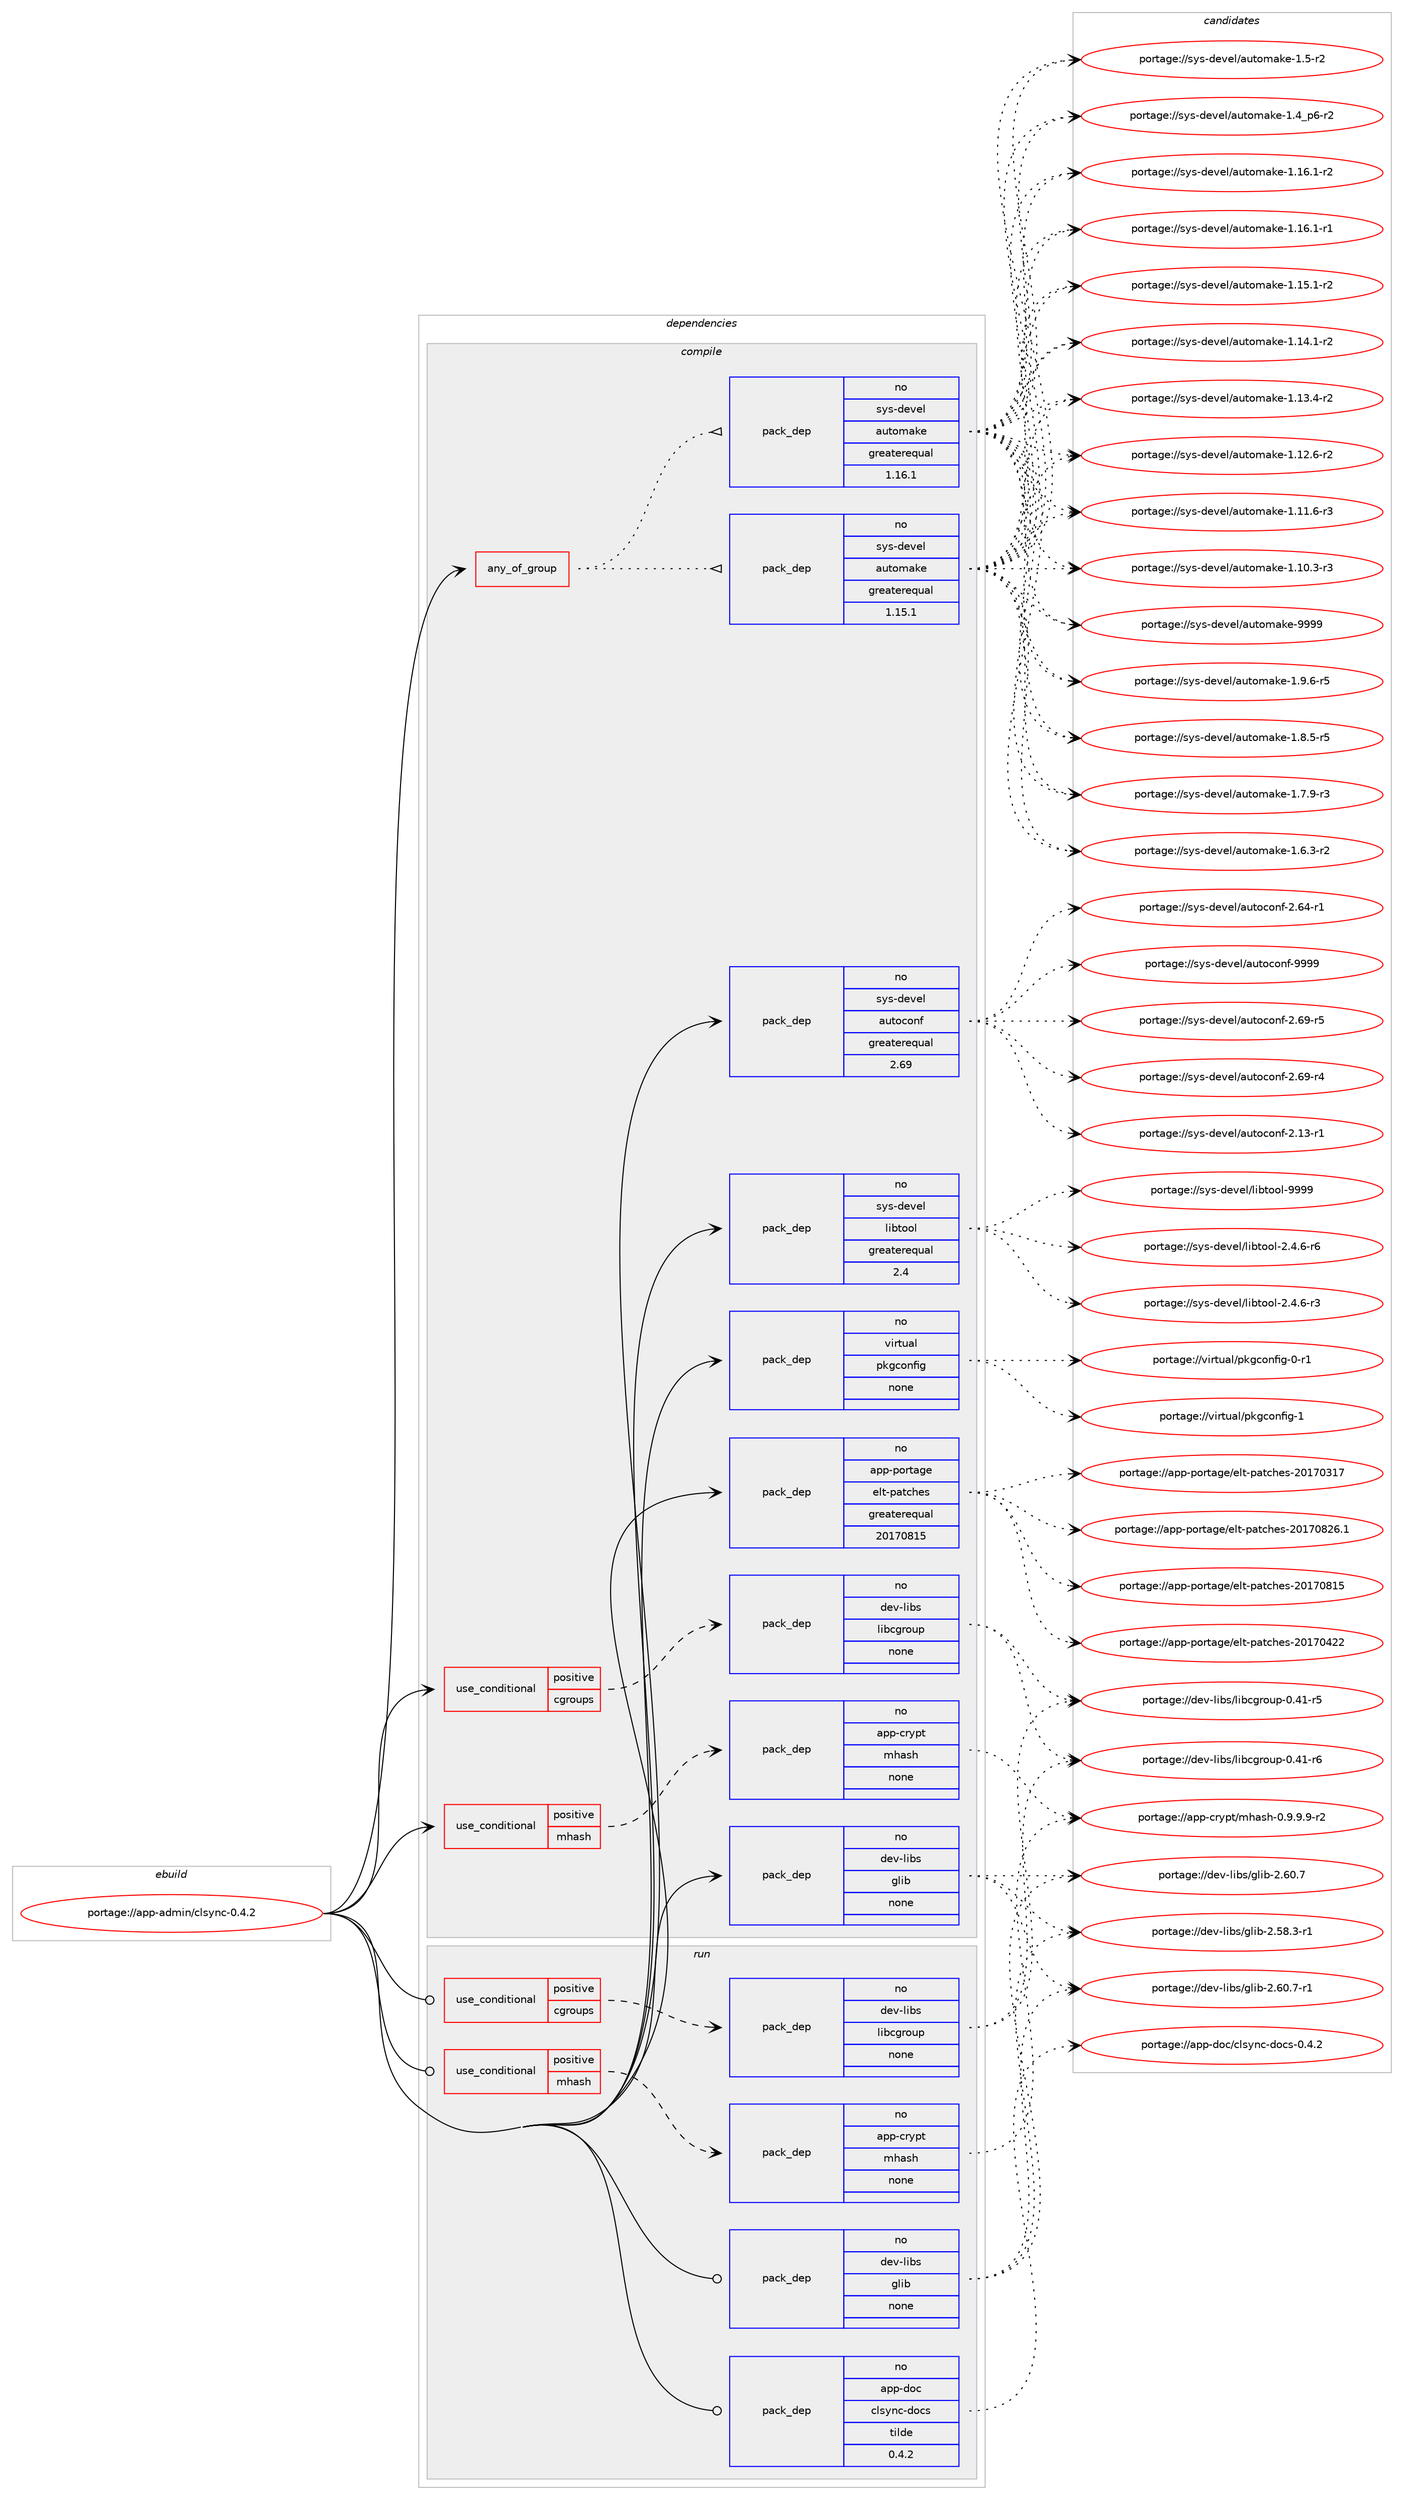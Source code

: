 digraph prolog {

# *************
# Graph options
# *************

newrank=true;
concentrate=true;
compound=true;
graph [rankdir=LR,fontname=Helvetica,fontsize=10,ranksep=1.5];#, ranksep=2.5, nodesep=0.2];
edge  [arrowhead=vee];
node  [fontname=Helvetica,fontsize=10];

# **********
# The ebuild
# **********

subgraph cluster_leftcol {
color=gray;
label=<<i>ebuild</i>>;
id [label="portage://app-admin/clsync-0.4.2", color=red, width=4, href="../app-admin/clsync-0.4.2.svg"];
}

# ****************
# The dependencies
# ****************

subgraph cluster_midcol {
color=gray;
label=<<i>dependencies</i>>;
subgraph cluster_compile {
fillcolor="#eeeeee";
style=filled;
label=<<i>compile</i>>;
subgraph any8476 {
dependency657785 [label=<<TABLE BORDER="0" CELLBORDER="1" CELLSPACING="0" CELLPADDING="4"><TR><TD CELLPADDING="10">any_of_group</TD></TR></TABLE>>, shape=none, color=red];subgraph pack493400 {
dependency657786 [label=<<TABLE BORDER="0" CELLBORDER="1" CELLSPACING="0" CELLPADDING="4" WIDTH="220"><TR><TD ROWSPAN="6" CELLPADDING="30">pack_dep</TD></TR><TR><TD WIDTH="110">no</TD></TR><TR><TD>sys-devel</TD></TR><TR><TD>automake</TD></TR><TR><TD>greaterequal</TD></TR><TR><TD>1.16.1</TD></TR></TABLE>>, shape=none, color=blue];
}
dependency657785:e -> dependency657786:w [weight=20,style="dotted",arrowhead="oinv"];
subgraph pack493401 {
dependency657787 [label=<<TABLE BORDER="0" CELLBORDER="1" CELLSPACING="0" CELLPADDING="4" WIDTH="220"><TR><TD ROWSPAN="6" CELLPADDING="30">pack_dep</TD></TR><TR><TD WIDTH="110">no</TD></TR><TR><TD>sys-devel</TD></TR><TR><TD>automake</TD></TR><TR><TD>greaterequal</TD></TR><TR><TD>1.15.1</TD></TR></TABLE>>, shape=none, color=blue];
}
dependency657785:e -> dependency657787:w [weight=20,style="dotted",arrowhead="oinv"];
}
id:e -> dependency657785:w [weight=20,style="solid",arrowhead="vee"];
subgraph cond155613 {
dependency657788 [label=<<TABLE BORDER="0" CELLBORDER="1" CELLSPACING="0" CELLPADDING="4"><TR><TD ROWSPAN="3" CELLPADDING="10">use_conditional</TD></TR><TR><TD>positive</TD></TR><TR><TD>cgroups</TD></TR></TABLE>>, shape=none, color=red];
subgraph pack493402 {
dependency657789 [label=<<TABLE BORDER="0" CELLBORDER="1" CELLSPACING="0" CELLPADDING="4" WIDTH="220"><TR><TD ROWSPAN="6" CELLPADDING="30">pack_dep</TD></TR><TR><TD WIDTH="110">no</TD></TR><TR><TD>dev-libs</TD></TR><TR><TD>libcgroup</TD></TR><TR><TD>none</TD></TR><TR><TD></TD></TR></TABLE>>, shape=none, color=blue];
}
dependency657788:e -> dependency657789:w [weight=20,style="dashed",arrowhead="vee"];
}
id:e -> dependency657788:w [weight=20,style="solid",arrowhead="vee"];
subgraph cond155614 {
dependency657790 [label=<<TABLE BORDER="0" CELLBORDER="1" CELLSPACING="0" CELLPADDING="4"><TR><TD ROWSPAN="3" CELLPADDING="10">use_conditional</TD></TR><TR><TD>positive</TD></TR><TR><TD>mhash</TD></TR></TABLE>>, shape=none, color=red];
subgraph pack493403 {
dependency657791 [label=<<TABLE BORDER="0" CELLBORDER="1" CELLSPACING="0" CELLPADDING="4" WIDTH="220"><TR><TD ROWSPAN="6" CELLPADDING="30">pack_dep</TD></TR><TR><TD WIDTH="110">no</TD></TR><TR><TD>app-crypt</TD></TR><TR><TD>mhash</TD></TR><TR><TD>none</TD></TR><TR><TD></TD></TR></TABLE>>, shape=none, color=blue];
}
dependency657790:e -> dependency657791:w [weight=20,style="dashed",arrowhead="vee"];
}
id:e -> dependency657790:w [weight=20,style="solid",arrowhead="vee"];
subgraph pack493404 {
dependency657792 [label=<<TABLE BORDER="0" CELLBORDER="1" CELLSPACING="0" CELLPADDING="4" WIDTH="220"><TR><TD ROWSPAN="6" CELLPADDING="30">pack_dep</TD></TR><TR><TD WIDTH="110">no</TD></TR><TR><TD>app-portage</TD></TR><TR><TD>elt-patches</TD></TR><TR><TD>greaterequal</TD></TR><TR><TD>20170815</TD></TR></TABLE>>, shape=none, color=blue];
}
id:e -> dependency657792:w [weight=20,style="solid",arrowhead="vee"];
subgraph pack493405 {
dependency657793 [label=<<TABLE BORDER="0" CELLBORDER="1" CELLSPACING="0" CELLPADDING="4" WIDTH="220"><TR><TD ROWSPAN="6" CELLPADDING="30">pack_dep</TD></TR><TR><TD WIDTH="110">no</TD></TR><TR><TD>dev-libs</TD></TR><TR><TD>glib</TD></TR><TR><TD>none</TD></TR><TR><TD></TD></TR></TABLE>>, shape=none, color=blue];
}
id:e -> dependency657793:w [weight=20,style="solid",arrowhead="vee"];
subgraph pack493406 {
dependency657794 [label=<<TABLE BORDER="0" CELLBORDER="1" CELLSPACING="0" CELLPADDING="4" WIDTH="220"><TR><TD ROWSPAN="6" CELLPADDING="30">pack_dep</TD></TR><TR><TD WIDTH="110">no</TD></TR><TR><TD>sys-devel</TD></TR><TR><TD>autoconf</TD></TR><TR><TD>greaterequal</TD></TR><TR><TD>2.69</TD></TR></TABLE>>, shape=none, color=blue];
}
id:e -> dependency657794:w [weight=20,style="solid",arrowhead="vee"];
subgraph pack493407 {
dependency657795 [label=<<TABLE BORDER="0" CELLBORDER="1" CELLSPACING="0" CELLPADDING="4" WIDTH="220"><TR><TD ROWSPAN="6" CELLPADDING="30">pack_dep</TD></TR><TR><TD WIDTH="110">no</TD></TR><TR><TD>sys-devel</TD></TR><TR><TD>libtool</TD></TR><TR><TD>greaterequal</TD></TR><TR><TD>2.4</TD></TR></TABLE>>, shape=none, color=blue];
}
id:e -> dependency657795:w [weight=20,style="solid",arrowhead="vee"];
subgraph pack493408 {
dependency657796 [label=<<TABLE BORDER="0" CELLBORDER="1" CELLSPACING="0" CELLPADDING="4" WIDTH="220"><TR><TD ROWSPAN="6" CELLPADDING="30">pack_dep</TD></TR><TR><TD WIDTH="110">no</TD></TR><TR><TD>virtual</TD></TR><TR><TD>pkgconfig</TD></TR><TR><TD>none</TD></TR><TR><TD></TD></TR></TABLE>>, shape=none, color=blue];
}
id:e -> dependency657796:w [weight=20,style="solid",arrowhead="vee"];
}
subgraph cluster_compileandrun {
fillcolor="#eeeeee";
style=filled;
label=<<i>compile and run</i>>;
}
subgraph cluster_run {
fillcolor="#eeeeee";
style=filled;
label=<<i>run</i>>;
subgraph cond155615 {
dependency657797 [label=<<TABLE BORDER="0" CELLBORDER="1" CELLSPACING="0" CELLPADDING="4"><TR><TD ROWSPAN="3" CELLPADDING="10">use_conditional</TD></TR><TR><TD>positive</TD></TR><TR><TD>cgroups</TD></TR></TABLE>>, shape=none, color=red];
subgraph pack493409 {
dependency657798 [label=<<TABLE BORDER="0" CELLBORDER="1" CELLSPACING="0" CELLPADDING="4" WIDTH="220"><TR><TD ROWSPAN="6" CELLPADDING="30">pack_dep</TD></TR><TR><TD WIDTH="110">no</TD></TR><TR><TD>dev-libs</TD></TR><TR><TD>libcgroup</TD></TR><TR><TD>none</TD></TR><TR><TD></TD></TR></TABLE>>, shape=none, color=blue];
}
dependency657797:e -> dependency657798:w [weight=20,style="dashed",arrowhead="vee"];
}
id:e -> dependency657797:w [weight=20,style="solid",arrowhead="odot"];
subgraph cond155616 {
dependency657799 [label=<<TABLE BORDER="0" CELLBORDER="1" CELLSPACING="0" CELLPADDING="4"><TR><TD ROWSPAN="3" CELLPADDING="10">use_conditional</TD></TR><TR><TD>positive</TD></TR><TR><TD>mhash</TD></TR></TABLE>>, shape=none, color=red];
subgraph pack493410 {
dependency657800 [label=<<TABLE BORDER="0" CELLBORDER="1" CELLSPACING="0" CELLPADDING="4" WIDTH="220"><TR><TD ROWSPAN="6" CELLPADDING="30">pack_dep</TD></TR><TR><TD WIDTH="110">no</TD></TR><TR><TD>app-crypt</TD></TR><TR><TD>mhash</TD></TR><TR><TD>none</TD></TR><TR><TD></TD></TR></TABLE>>, shape=none, color=blue];
}
dependency657799:e -> dependency657800:w [weight=20,style="dashed",arrowhead="vee"];
}
id:e -> dependency657799:w [weight=20,style="solid",arrowhead="odot"];
subgraph pack493411 {
dependency657801 [label=<<TABLE BORDER="0" CELLBORDER="1" CELLSPACING="0" CELLPADDING="4" WIDTH="220"><TR><TD ROWSPAN="6" CELLPADDING="30">pack_dep</TD></TR><TR><TD WIDTH="110">no</TD></TR><TR><TD>app-doc</TD></TR><TR><TD>clsync-docs</TD></TR><TR><TD>tilde</TD></TR><TR><TD>0.4.2</TD></TR></TABLE>>, shape=none, color=blue];
}
id:e -> dependency657801:w [weight=20,style="solid",arrowhead="odot"];
subgraph pack493412 {
dependency657802 [label=<<TABLE BORDER="0" CELLBORDER="1" CELLSPACING="0" CELLPADDING="4" WIDTH="220"><TR><TD ROWSPAN="6" CELLPADDING="30">pack_dep</TD></TR><TR><TD WIDTH="110">no</TD></TR><TR><TD>dev-libs</TD></TR><TR><TD>glib</TD></TR><TR><TD>none</TD></TR><TR><TD></TD></TR></TABLE>>, shape=none, color=blue];
}
id:e -> dependency657802:w [weight=20,style="solid",arrowhead="odot"];
}
}

# **************
# The candidates
# **************

subgraph cluster_choices {
rank=same;
color=gray;
label=<<i>candidates</i>>;

subgraph choice493400 {
color=black;
nodesep=1;
choice115121115451001011181011084797117116111109971071014557575757 [label="portage://sys-devel/automake-9999", color=red, width=4,href="../sys-devel/automake-9999.svg"];
choice115121115451001011181011084797117116111109971071014549465746544511453 [label="portage://sys-devel/automake-1.9.6-r5", color=red, width=4,href="../sys-devel/automake-1.9.6-r5.svg"];
choice115121115451001011181011084797117116111109971071014549465646534511453 [label="portage://sys-devel/automake-1.8.5-r5", color=red, width=4,href="../sys-devel/automake-1.8.5-r5.svg"];
choice115121115451001011181011084797117116111109971071014549465546574511451 [label="portage://sys-devel/automake-1.7.9-r3", color=red, width=4,href="../sys-devel/automake-1.7.9-r3.svg"];
choice115121115451001011181011084797117116111109971071014549465446514511450 [label="portage://sys-devel/automake-1.6.3-r2", color=red, width=4,href="../sys-devel/automake-1.6.3-r2.svg"];
choice11512111545100101118101108479711711611110997107101454946534511450 [label="portage://sys-devel/automake-1.5-r2", color=red, width=4,href="../sys-devel/automake-1.5-r2.svg"];
choice115121115451001011181011084797117116111109971071014549465295112544511450 [label="portage://sys-devel/automake-1.4_p6-r2", color=red, width=4,href="../sys-devel/automake-1.4_p6-r2.svg"];
choice11512111545100101118101108479711711611110997107101454946495446494511450 [label="portage://sys-devel/automake-1.16.1-r2", color=red, width=4,href="../sys-devel/automake-1.16.1-r2.svg"];
choice11512111545100101118101108479711711611110997107101454946495446494511449 [label="portage://sys-devel/automake-1.16.1-r1", color=red, width=4,href="../sys-devel/automake-1.16.1-r1.svg"];
choice11512111545100101118101108479711711611110997107101454946495346494511450 [label="portage://sys-devel/automake-1.15.1-r2", color=red, width=4,href="../sys-devel/automake-1.15.1-r2.svg"];
choice11512111545100101118101108479711711611110997107101454946495246494511450 [label="portage://sys-devel/automake-1.14.1-r2", color=red, width=4,href="../sys-devel/automake-1.14.1-r2.svg"];
choice11512111545100101118101108479711711611110997107101454946495146524511450 [label="portage://sys-devel/automake-1.13.4-r2", color=red, width=4,href="../sys-devel/automake-1.13.4-r2.svg"];
choice11512111545100101118101108479711711611110997107101454946495046544511450 [label="portage://sys-devel/automake-1.12.6-r2", color=red, width=4,href="../sys-devel/automake-1.12.6-r2.svg"];
choice11512111545100101118101108479711711611110997107101454946494946544511451 [label="portage://sys-devel/automake-1.11.6-r3", color=red, width=4,href="../sys-devel/automake-1.11.6-r3.svg"];
choice11512111545100101118101108479711711611110997107101454946494846514511451 [label="portage://sys-devel/automake-1.10.3-r3", color=red, width=4,href="../sys-devel/automake-1.10.3-r3.svg"];
dependency657786:e -> choice115121115451001011181011084797117116111109971071014557575757:w [style=dotted,weight="100"];
dependency657786:e -> choice115121115451001011181011084797117116111109971071014549465746544511453:w [style=dotted,weight="100"];
dependency657786:e -> choice115121115451001011181011084797117116111109971071014549465646534511453:w [style=dotted,weight="100"];
dependency657786:e -> choice115121115451001011181011084797117116111109971071014549465546574511451:w [style=dotted,weight="100"];
dependency657786:e -> choice115121115451001011181011084797117116111109971071014549465446514511450:w [style=dotted,weight="100"];
dependency657786:e -> choice11512111545100101118101108479711711611110997107101454946534511450:w [style=dotted,weight="100"];
dependency657786:e -> choice115121115451001011181011084797117116111109971071014549465295112544511450:w [style=dotted,weight="100"];
dependency657786:e -> choice11512111545100101118101108479711711611110997107101454946495446494511450:w [style=dotted,weight="100"];
dependency657786:e -> choice11512111545100101118101108479711711611110997107101454946495446494511449:w [style=dotted,weight="100"];
dependency657786:e -> choice11512111545100101118101108479711711611110997107101454946495346494511450:w [style=dotted,weight="100"];
dependency657786:e -> choice11512111545100101118101108479711711611110997107101454946495246494511450:w [style=dotted,weight="100"];
dependency657786:e -> choice11512111545100101118101108479711711611110997107101454946495146524511450:w [style=dotted,weight="100"];
dependency657786:e -> choice11512111545100101118101108479711711611110997107101454946495046544511450:w [style=dotted,weight="100"];
dependency657786:e -> choice11512111545100101118101108479711711611110997107101454946494946544511451:w [style=dotted,weight="100"];
dependency657786:e -> choice11512111545100101118101108479711711611110997107101454946494846514511451:w [style=dotted,weight="100"];
}
subgraph choice493401 {
color=black;
nodesep=1;
choice115121115451001011181011084797117116111109971071014557575757 [label="portage://sys-devel/automake-9999", color=red, width=4,href="../sys-devel/automake-9999.svg"];
choice115121115451001011181011084797117116111109971071014549465746544511453 [label="portage://sys-devel/automake-1.9.6-r5", color=red, width=4,href="../sys-devel/automake-1.9.6-r5.svg"];
choice115121115451001011181011084797117116111109971071014549465646534511453 [label="portage://sys-devel/automake-1.8.5-r5", color=red, width=4,href="../sys-devel/automake-1.8.5-r5.svg"];
choice115121115451001011181011084797117116111109971071014549465546574511451 [label="portage://sys-devel/automake-1.7.9-r3", color=red, width=4,href="../sys-devel/automake-1.7.9-r3.svg"];
choice115121115451001011181011084797117116111109971071014549465446514511450 [label="portage://sys-devel/automake-1.6.3-r2", color=red, width=4,href="../sys-devel/automake-1.6.3-r2.svg"];
choice11512111545100101118101108479711711611110997107101454946534511450 [label="portage://sys-devel/automake-1.5-r2", color=red, width=4,href="../sys-devel/automake-1.5-r2.svg"];
choice115121115451001011181011084797117116111109971071014549465295112544511450 [label="portage://sys-devel/automake-1.4_p6-r2", color=red, width=4,href="../sys-devel/automake-1.4_p6-r2.svg"];
choice11512111545100101118101108479711711611110997107101454946495446494511450 [label="portage://sys-devel/automake-1.16.1-r2", color=red, width=4,href="../sys-devel/automake-1.16.1-r2.svg"];
choice11512111545100101118101108479711711611110997107101454946495446494511449 [label="portage://sys-devel/automake-1.16.1-r1", color=red, width=4,href="../sys-devel/automake-1.16.1-r1.svg"];
choice11512111545100101118101108479711711611110997107101454946495346494511450 [label="portage://sys-devel/automake-1.15.1-r2", color=red, width=4,href="../sys-devel/automake-1.15.1-r2.svg"];
choice11512111545100101118101108479711711611110997107101454946495246494511450 [label="portage://sys-devel/automake-1.14.1-r2", color=red, width=4,href="../sys-devel/automake-1.14.1-r2.svg"];
choice11512111545100101118101108479711711611110997107101454946495146524511450 [label="portage://sys-devel/automake-1.13.4-r2", color=red, width=4,href="../sys-devel/automake-1.13.4-r2.svg"];
choice11512111545100101118101108479711711611110997107101454946495046544511450 [label="portage://sys-devel/automake-1.12.6-r2", color=red, width=4,href="../sys-devel/automake-1.12.6-r2.svg"];
choice11512111545100101118101108479711711611110997107101454946494946544511451 [label="portage://sys-devel/automake-1.11.6-r3", color=red, width=4,href="../sys-devel/automake-1.11.6-r3.svg"];
choice11512111545100101118101108479711711611110997107101454946494846514511451 [label="portage://sys-devel/automake-1.10.3-r3", color=red, width=4,href="../sys-devel/automake-1.10.3-r3.svg"];
dependency657787:e -> choice115121115451001011181011084797117116111109971071014557575757:w [style=dotted,weight="100"];
dependency657787:e -> choice115121115451001011181011084797117116111109971071014549465746544511453:w [style=dotted,weight="100"];
dependency657787:e -> choice115121115451001011181011084797117116111109971071014549465646534511453:w [style=dotted,weight="100"];
dependency657787:e -> choice115121115451001011181011084797117116111109971071014549465546574511451:w [style=dotted,weight="100"];
dependency657787:e -> choice115121115451001011181011084797117116111109971071014549465446514511450:w [style=dotted,weight="100"];
dependency657787:e -> choice11512111545100101118101108479711711611110997107101454946534511450:w [style=dotted,weight="100"];
dependency657787:e -> choice115121115451001011181011084797117116111109971071014549465295112544511450:w [style=dotted,weight="100"];
dependency657787:e -> choice11512111545100101118101108479711711611110997107101454946495446494511450:w [style=dotted,weight="100"];
dependency657787:e -> choice11512111545100101118101108479711711611110997107101454946495446494511449:w [style=dotted,weight="100"];
dependency657787:e -> choice11512111545100101118101108479711711611110997107101454946495346494511450:w [style=dotted,weight="100"];
dependency657787:e -> choice11512111545100101118101108479711711611110997107101454946495246494511450:w [style=dotted,weight="100"];
dependency657787:e -> choice11512111545100101118101108479711711611110997107101454946495146524511450:w [style=dotted,weight="100"];
dependency657787:e -> choice11512111545100101118101108479711711611110997107101454946495046544511450:w [style=dotted,weight="100"];
dependency657787:e -> choice11512111545100101118101108479711711611110997107101454946494946544511451:w [style=dotted,weight="100"];
dependency657787:e -> choice11512111545100101118101108479711711611110997107101454946494846514511451:w [style=dotted,weight="100"];
}
subgraph choice493402 {
color=black;
nodesep=1;
choice100101118451081059811547108105989910311411111711245484652494511454 [label="portage://dev-libs/libcgroup-0.41-r6", color=red, width=4,href="../dev-libs/libcgroup-0.41-r6.svg"];
choice100101118451081059811547108105989910311411111711245484652494511453 [label="portage://dev-libs/libcgroup-0.41-r5", color=red, width=4,href="../dev-libs/libcgroup-0.41-r5.svg"];
dependency657789:e -> choice100101118451081059811547108105989910311411111711245484652494511454:w [style=dotted,weight="100"];
dependency657789:e -> choice100101118451081059811547108105989910311411111711245484652494511453:w [style=dotted,weight="100"];
}
subgraph choice493403 {
color=black;
nodesep=1;
choice971121124599114121112116471091049711510445484657465746574511450 [label="portage://app-crypt/mhash-0.9.9.9-r2", color=red, width=4,href="../app-crypt/mhash-0.9.9.9-r2.svg"];
dependency657791:e -> choice971121124599114121112116471091049711510445484657465746574511450:w [style=dotted,weight="100"];
}
subgraph choice493404 {
color=black;
nodesep=1;
choice971121124511211111411697103101471011081164511297116991041011154550484955485650544649 [label="portage://app-portage/elt-patches-20170826.1", color=red, width=4,href="../app-portage/elt-patches-20170826.1.svg"];
choice97112112451121111141169710310147101108116451129711699104101115455048495548564953 [label="portage://app-portage/elt-patches-20170815", color=red, width=4,href="../app-portage/elt-patches-20170815.svg"];
choice97112112451121111141169710310147101108116451129711699104101115455048495548525050 [label="portage://app-portage/elt-patches-20170422", color=red, width=4,href="../app-portage/elt-patches-20170422.svg"];
choice97112112451121111141169710310147101108116451129711699104101115455048495548514955 [label="portage://app-portage/elt-patches-20170317", color=red, width=4,href="../app-portage/elt-patches-20170317.svg"];
dependency657792:e -> choice971121124511211111411697103101471011081164511297116991041011154550484955485650544649:w [style=dotted,weight="100"];
dependency657792:e -> choice97112112451121111141169710310147101108116451129711699104101115455048495548564953:w [style=dotted,weight="100"];
dependency657792:e -> choice97112112451121111141169710310147101108116451129711699104101115455048495548525050:w [style=dotted,weight="100"];
dependency657792:e -> choice97112112451121111141169710310147101108116451129711699104101115455048495548514955:w [style=dotted,weight="100"];
}
subgraph choice493405 {
color=black;
nodesep=1;
choice10010111845108105981154710310810598455046544846554511449 [label="portage://dev-libs/glib-2.60.7-r1", color=red, width=4,href="../dev-libs/glib-2.60.7-r1.svg"];
choice1001011184510810598115471031081059845504654484655 [label="portage://dev-libs/glib-2.60.7", color=red, width=4,href="../dev-libs/glib-2.60.7.svg"];
choice10010111845108105981154710310810598455046535646514511449 [label="portage://dev-libs/glib-2.58.3-r1", color=red, width=4,href="../dev-libs/glib-2.58.3-r1.svg"];
dependency657793:e -> choice10010111845108105981154710310810598455046544846554511449:w [style=dotted,weight="100"];
dependency657793:e -> choice1001011184510810598115471031081059845504654484655:w [style=dotted,weight="100"];
dependency657793:e -> choice10010111845108105981154710310810598455046535646514511449:w [style=dotted,weight="100"];
}
subgraph choice493406 {
color=black;
nodesep=1;
choice115121115451001011181011084797117116111991111101024557575757 [label="portage://sys-devel/autoconf-9999", color=red, width=4,href="../sys-devel/autoconf-9999.svg"];
choice1151211154510010111810110847971171161119911111010245504654574511453 [label="portage://sys-devel/autoconf-2.69-r5", color=red, width=4,href="../sys-devel/autoconf-2.69-r5.svg"];
choice1151211154510010111810110847971171161119911111010245504654574511452 [label="portage://sys-devel/autoconf-2.69-r4", color=red, width=4,href="../sys-devel/autoconf-2.69-r4.svg"];
choice1151211154510010111810110847971171161119911111010245504654524511449 [label="portage://sys-devel/autoconf-2.64-r1", color=red, width=4,href="../sys-devel/autoconf-2.64-r1.svg"];
choice1151211154510010111810110847971171161119911111010245504649514511449 [label="portage://sys-devel/autoconf-2.13-r1", color=red, width=4,href="../sys-devel/autoconf-2.13-r1.svg"];
dependency657794:e -> choice115121115451001011181011084797117116111991111101024557575757:w [style=dotted,weight="100"];
dependency657794:e -> choice1151211154510010111810110847971171161119911111010245504654574511453:w [style=dotted,weight="100"];
dependency657794:e -> choice1151211154510010111810110847971171161119911111010245504654574511452:w [style=dotted,weight="100"];
dependency657794:e -> choice1151211154510010111810110847971171161119911111010245504654524511449:w [style=dotted,weight="100"];
dependency657794:e -> choice1151211154510010111810110847971171161119911111010245504649514511449:w [style=dotted,weight="100"];
}
subgraph choice493407 {
color=black;
nodesep=1;
choice1151211154510010111810110847108105981161111111084557575757 [label="portage://sys-devel/libtool-9999", color=red, width=4,href="../sys-devel/libtool-9999.svg"];
choice1151211154510010111810110847108105981161111111084550465246544511454 [label="portage://sys-devel/libtool-2.4.6-r6", color=red, width=4,href="../sys-devel/libtool-2.4.6-r6.svg"];
choice1151211154510010111810110847108105981161111111084550465246544511451 [label="portage://sys-devel/libtool-2.4.6-r3", color=red, width=4,href="../sys-devel/libtool-2.4.6-r3.svg"];
dependency657795:e -> choice1151211154510010111810110847108105981161111111084557575757:w [style=dotted,weight="100"];
dependency657795:e -> choice1151211154510010111810110847108105981161111111084550465246544511454:w [style=dotted,weight="100"];
dependency657795:e -> choice1151211154510010111810110847108105981161111111084550465246544511451:w [style=dotted,weight="100"];
}
subgraph choice493408 {
color=black;
nodesep=1;
choice1181051141161179710847112107103991111101021051034549 [label="portage://virtual/pkgconfig-1", color=red, width=4,href="../virtual/pkgconfig-1.svg"];
choice11810511411611797108471121071039911111010210510345484511449 [label="portage://virtual/pkgconfig-0-r1", color=red, width=4,href="../virtual/pkgconfig-0-r1.svg"];
dependency657796:e -> choice1181051141161179710847112107103991111101021051034549:w [style=dotted,weight="100"];
dependency657796:e -> choice11810511411611797108471121071039911111010210510345484511449:w [style=dotted,weight="100"];
}
subgraph choice493409 {
color=black;
nodesep=1;
choice100101118451081059811547108105989910311411111711245484652494511454 [label="portage://dev-libs/libcgroup-0.41-r6", color=red, width=4,href="../dev-libs/libcgroup-0.41-r6.svg"];
choice100101118451081059811547108105989910311411111711245484652494511453 [label="portage://dev-libs/libcgroup-0.41-r5", color=red, width=4,href="../dev-libs/libcgroup-0.41-r5.svg"];
dependency657798:e -> choice100101118451081059811547108105989910311411111711245484652494511454:w [style=dotted,weight="100"];
dependency657798:e -> choice100101118451081059811547108105989910311411111711245484652494511453:w [style=dotted,weight="100"];
}
subgraph choice493410 {
color=black;
nodesep=1;
choice971121124599114121112116471091049711510445484657465746574511450 [label="portage://app-crypt/mhash-0.9.9.9-r2", color=red, width=4,href="../app-crypt/mhash-0.9.9.9-r2.svg"];
dependency657800:e -> choice971121124599114121112116471091049711510445484657465746574511450:w [style=dotted,weight="100"];
}
subgraph choice493411 {
color=black;
nodesep=1;
choice9711211245100111994799108115121110994510011199115454846524650 [label="portage://app-doc/clsync-docs-0.4.2", color=red, width=4,href="../app-doc/clsync-docs-0.4.2.svg"];
dependency657801:e -> choice9711211245100111994799108115121110994510011199115454846524650:w [style=dotted,weight="100"];
}
subgraph choice493412 {
color=black;
nodesep=1;
choice10010111845108105981154710310810598455046544846554511449 [label="portage://dev-libs/glib-2.60.7-r1", color=red, width=4,href="../dev-libs/glib-2.60.7-r1.svg"];
choice1001011184510810598115471031081059845504654484655 [label="portage://dev-libs/glib-2.60.7", color=red, width=4,href="../dev-libs/glib-2.60.7.svg"];
choice10010111845108105981154710310810598455046535646514511449 [label="portage://dev-libs/glib-2.58.3-r1", color=red, width=4,href="../dev-libs/glib-2.58.3-r1.svg"];
dependency657802:e -> choice10010111845108105981154710310810598455046544846554511449:w [style=dotted,weight="100"];
dependency657802:e -> choice1001011184510810598115471031081059845504654484655:w [style=dotted,weight="100"];
dependency657802:e -> choice10010111845108105981154710310810598455046535646514511449:w [style=dotted,weight="100"];
}
}

}
